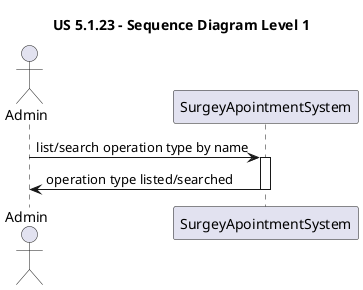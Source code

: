 ﻿@startuml

title US 5.1.23 - Sequence Diagram Level 1
actor Admin
participant SurgeyApointmentSystem

Admin -> SurgeyApointmentSystem : list/search operation type by name
activate SurgeyApointmentSystem

SurgeyApointmentSystem -> Admin : operation type listed/searched
deactivate SurgeyApointmentSystem
@enduml